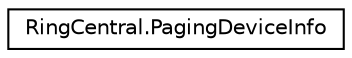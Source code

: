 digraph "Graphical Class Hierarchy"
{
 // LATEX_PDF_SIZE
  edge [fontname="Helvetica",fontsize="10",labelfontname="Helvetica",labelfontsize="10"];
  node [fontname="Helvetica",fontsize="10",shape=record];
  rankdir="LR";
  Node0 [label="RingCentral.PagingDeviceInfo",height=0.2,width=0.4,color="black", fillcolor="white", style="filled",URL="$classRingCentral_1_1PagingDeviceInfo.html",tooltip=" "];
}
